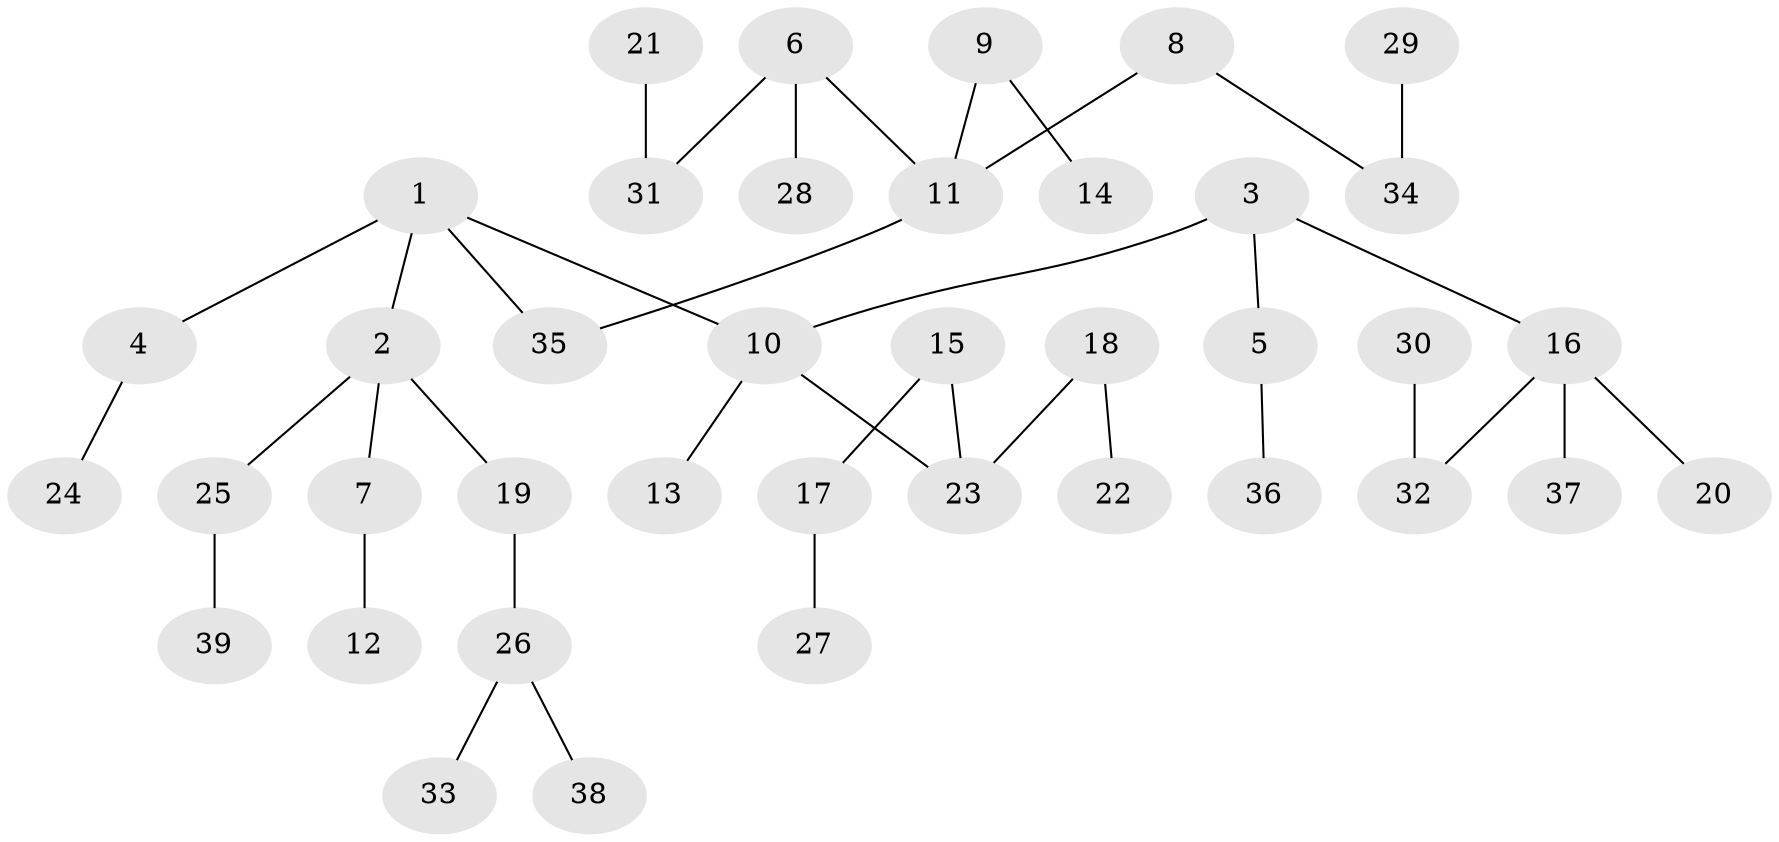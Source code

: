 // original degree distribution, {4: 0.09090909090909091, 5: 0.05454545454545454, 3: 0.10909090909090909, 1: 0.4909090909090909, 2: 0.2545454545454545}
// Generated by graph-tools (version 1.1) at 2025/37/03/04/25 23:37:26]
// undirected, 39 vertices, 38 edges
graph export_dot {
  node [color=gray90,style=filled];
  1;
  2;
  3;
  4;
  5;
  6;
  7;
  8;
  9;
  10;
  11;
  12;
  13;
  14;
  15;
  16;
  17;
  18;
  19;
  20;
  21;
  22;
  23;
  24;
  25;
  26;
  27;
  28;
  29;
  30;
  31;
  32;
  33;
  34;
  35;
  36;
  37;
  38;
  39;
  1 -- 2 [weight=1.0];
  1 -- 4 [weight=1.0];
  1 -- 10 [weight=1.0];
  1 -- 35 [weight=1.0];
  2 -- 7 [weight=1.0];
  2 -- 19 [weight=1.0];
  2 -- 25 [weight=1.0];
  3 -- 5 [weight=1.0];
  3 -- 10 [weight=1.0];
  3 -- 16 [weight=1.0];
  4 -- 24 [weight=1.0];
  5 -- 36 [weight=1.0];
  6 -- 11 [weight=1.0];
  6 -- 28 [weight=1.0];
  6 -- 31 [weight=1.0];
  7 -- 12 [weight=1.0];
  8 -- 11 [weight=1.0];
  8 -- 34 [weight=1.0];
  9 -- 11 [weight=1.0];
  9 -- 14 [weight=1.0];
  10 -- 13 [weight=1.0];
  10 -- 23 [weight=1.0];
  11 -- 35 [weight=1.0];
  15 -- 17 [weight=1.0];
  15 -- 23 [weight=1.0];
  16 -- 20 [weight=1.0];
  16 -- 32 [weight=1.0];
  16 -- 37 [weight=1.0];
  17 -- 27 [weight=1.0];
  18 -- 22 [weight=1.0];
  18 -- 23 [weight=1.0];
  19 -- 26 [weight=1.0];
  21 -- 31 [weight=1.0];
  25 -- 39 [weight=1.0];
  26 -- 33 [weight=1.0];
  26 -- 38 [weight=1.0];
  29 -- 34 [weight=1.0];
  30 -- 32 [weight=1.0];
}
